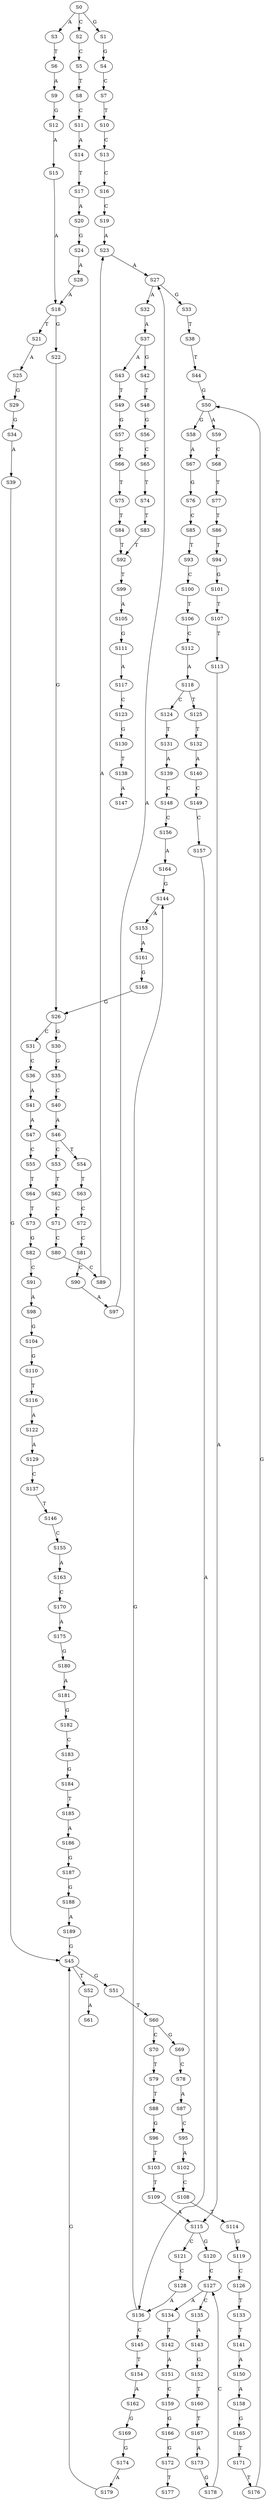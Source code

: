 strict digraph  {
	S0 -> S1 [ label = G ];
	S0 -> S2 [ label = C ];
	S0 -> S3 [ label = A ];
	S1 -> S4 [ label = G ];
	S2 -> S5 [ label = C ];
	S3 -> S6 [ label = T ];
	S4 -> S7 [ label = C ];
	S5 -> S8 [ label = T ];
	S6 -> S9 [ label = A ];
	S7 -> S10 [ label = T ];
	S8 -> S11 [ label = C ];
	S9 -> S12 [ label = G ];
	S10 -> S13 [ label = C ];
	S11 -> S14 [ label = A ];
	S12 -> S15 [ label = A ];
	S13 -> S16 [ label = C ];
	S14 -> S17 [ label = T ];
	S15 -> S18 [ label = A ];
	S16 -> S19 [ label = C ];
	S17 -> S20 [ label = A ];
	S18 -> S21 [ label = T ];
	S18 -> S22 [ label = G ];
	S19 -> S23 [ label = A ];
	S20 -> S24 [ label = G ];
	S21 -> S25 [ label = A ];
	S22 -> S26 [ label = G ];
	S23 -> S27 [ label = A ];
	S24 -> S28 [ label = A ];
	S25 -> S29 [ label = G ];
	S26 -> S30 [ label = G ];
	S26 -> S31 [ label = C ];
	S27 -> S32 [ label = A ];
	S27 -> S33 [ label = G ];
	S28 -> S18 [ label = A ];
	S29 -> S34 [ label = G ];
	S30 -> S35 [ label = G ];
	S31 -> S36 [ label = C ];
	S32 -> S37 [ label = A ];
	S33 -> S38 [ label = T ];
	S34 -> S39 [ label = A ];
	S35 -> S40 [ label = C ];
	S36 -> S41 [ label = A ];
	S37 -> S42 [ label = G ];
	S37 -> S43 [ label = A ];
	S38 -> S44 [ label = T ];
	S39 -> S45 [ label = G ];
	S40 -> S46 [ label = A ];
	S41 -> S47 [ label = A ];
	S42 -> S48 [ label = T ];
	S43 -> S49 [ label = T ];
	S44 -> S50 [ label = G ];
	S45 -> S51 [ label = G ];
	S45 -> S52 [ label = T ];
	S46 -> S53 [ label = C ];
	S46 -> S54 [ label = T ];
	S47 -> S55 [ label = C ];
	S48 -> S56 [ label = G ];
	S49 -> S57 [ label = G ];
	S50 -> S58 [ label = G ];
	S50 -> S59 [ label = A ];
	S51 -> S60 [ label = T ];
	S52 -> S61 [ label = A ];
	S53 -> S62 [ label = T ];
	S54 -> S63 [ label = T ];
	S55 -> S64 [ label = T ];
	S56 -> S65 [ label = C ];
	S57 -> S66 [ label = C ];
	S58 -> S67 [ label = A ];
	S59 -> S68 [ label = C ];
	S60 -> S69 [ label = G ];
	S60 -> S70 [ label = C ];
	S62 -> S71 [ label = C ];
	S63 -> S72 [ label = C ];
	S64 -> S73 [ label = T ];
	S65 -> S74 [ label = T ];
	S66 -> S75 [ label = T ];
	S67 -> S76 [ label = G ];
	S68 -> S77 [ label = T ];
	S69 -> S78 [ label = C ];
	S70 -> S79 [ label = T ];
	S71 -> S80 [ label = C ];
	S72 -> S81 [ label = C ];
	S73 -> S82 [ label = G ];
	S74 -> S83 [ label = T ];
	S75 -> S84 [ label = T ];
	S76 -> S85 [ label = C ];
	S77 -> S86 [ label = T ];
	S78 -> S87 [ label = A ];
	S79 -> S88 [ label = T ];
	S80 -> S89 [ label = C ];
	S81 -> S90 [ label = C ];
	S82 -> S91 [ label = C ];
	S83 -> S92 [ label = T ];
	S84 -> S92 [ label = T ];
	S85 -> S93 [ label = T ];
	S86 -> S94 [ label = T ];
	S87 -> S95 [ label = C ];
	S88 -> S96 [ label = G ];
	S89 -> S23 [ label = A ];
	S90 -> S97 [ label = A ];
	S91 -> S98 [ label = A ];
	S92 -> S99 [ label = T ];
	S93 -> S100 [ label = C ];
	S94 -> S101 [ label = G ];
	S95 -> S102 [ label = A ];
	S96 -> S103 [ label = T ];
	S97 -> S27 [ label = A ];
	S98 -> S104 [ label = G ];
	S99 -> S105 [ label = A ];
	S100 -> S106 [ label = T ];
	S101 -> S107 [ label = T ];
	S102 -> S108 [ label = C ];
	S103 -> S109 [ label = T ];
	S104 -> S110 [ label = G ];
	S105 -> S111 [ label = G ];
	S106 -> S112 [ label = C ];
	S107 -> S113 [ label = T ];
	S108 -> S114 [ label = T ];
	S109 -> S115 [ label = A ];
	S110 -> S116 [ label = T ];
	S111 -> S117 [ label = A ];
	S112 -> S118 [ label = A ];
	S113 -> S115 [ label = A ];
	S114 -> S119 [ label = G ];
	S115 -> S120 [ label = G ];
	S115 -> S121 [ label = C ];
	S116 -> S122 [ label = A ];
	S117 -> S123 [ label = C ];
	S118 -> S124 [ label = C ];
	S118 -> S125 [ label = T ];
	S119 -> S126 [ label = C ];
	S120 -> S127 [ label = C ];
	S121 -> S128 [ label = C ];
	S122 -> S129 [ label = A ];
	S123 -> S130 [ label = G ];
	S124 -> S131 [ label = T ];
	S125 -> S132 [ label = T ];
	S126 -> S133 [ label = T ];
	S127 -> S134 [ label = A ];
	S127 -> S135 [ label = C ];
	S128 -> S136 [ label = A ];
	S129 -> S137 [ label = C ];
	S130 -> S138 [ label = T ];
	S131 -> S139 [ label = A ];
	S132 -> S140 [ label = A ];
	S133 -> S141 [ label = T ];
	S134 -> S142 [ label = T ];
	S135 -> S143 [ label = A ];
	S136 -> S144 [ label = G ];
	S136 -> S145 [ label = C ];
	S137 -> S146 [ label = T ];
	S138 -> S147 [ label = A ];
	S139 -> S148 [ label = C ];
	S140 -> S149 [ label = C ];
	S141 -> S150 [ label = A ];
	S142 -> S151 [ label = A ];
	S143 -> S152 [ label = G ];
	S144 -> S153 [ label = A ];
	S145 -> S154 [ label = T ];
	S146 -> S155 [ label = C ];
	S148 -> S156 [ label = C ];
	S149 -> S157 [ label = C ];
	S150 -> S158 [ label = A ];
	S151 -> S159 [ label = C ];
	S152 -> S160 [ label = T ];
	S153 -> S161 [ label = A ];
	S154 -> S162 [ label = A ];
	S155 -> S163 [ label = A ];
	S156 -> S164 [ label = A ];
	S157 -> S136 [ label = A ];
	S158 -> S165 [ label = G ];
	S159 -> S166 [ label = G ];
	S160 -> S167 [ label = T ];
	S161 -> S168 [ label = G ];
	S162 -> S169 [ label = G ];
	S163 -> S170 [ label = C ];
	S164 -> S144 [ label = G ];
	S165 -> S171 [ label = T ];
	S166 -> S172 [ label = G ];
	S167 -> S173 [ label = A ];
	S168 -> S26 [ label = G ];
	S169 -> S174 [ label = G ];
	S170 -> S175 [ label = A ];
	S171 -> S176 [ label = T ];
	S172 -> S177 [ label = T ];
	S173 -> S178 [ label = G ];
	S174 -> S179 [ label = A ];
	S175 -> S180 [ label = G ];
	S176 -> S50 [ label = G ];
	S178 -> S127 [ label = C ];
	S179 -> S45 [ label = G ];
	S180 -> S181 [ label = A ];
	S181 -> S182 [ label = G ];
	S182 -> S183 [ label = C ];
	S183 -> S184 [ label = G ];
	S184 -> S185 [ label = T ];
	S185 -> S186 [ label = A ];
	S186 -> S187 [ label = G ];
	S187 -> S188 [ label = G ];
	S188 -> S189 [ label = A ];
	S189 -> S45 [ label = G ];
}
